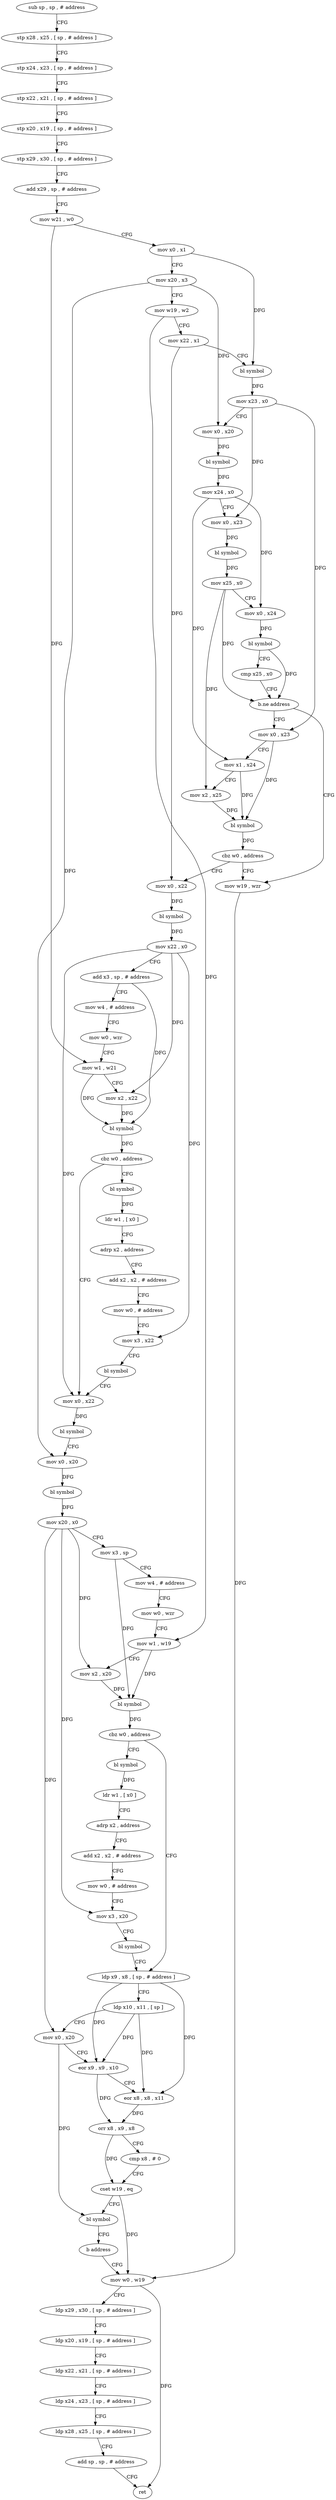 digraph "func" {
"4253192" [label = "sub sp , sp , # address" ]
"4253196" [label = "stp x28 , x25 , [ sp , # address ]" ]
"4253200" [label = "stp x24 , x23 , [ sp , # address ]" ]
"4253204" [label = "stp x22 , x21 , [ sp , # address ]" ]
"4253208" [label = "stp x20 , x19 , [ sp , # address ]" ]
"4253212" [label = "stp x29 , x30 , [ sp , # address ]" ]
"4253216" [label = "add x29 , sp , # address" ]
"4253220" [label = "mov w21 , w0" ]
"4253224" [label = "mov x0 , x1" ]
"4253228" [label = "mov x20 , x3" ]
"4253232" [label = "mov w19 , w2" ]
"4253236" [label = "mov x22 , x1" ]
"4253240" [label = "bl symbol" ]
"4253244" [label = "mov x23 , x0" ]
"4253248" [label = "mov x0 , x20" ]
"4253252" [label = "bl symbol" ]
"4253256" [label = "mov x24 , x0" ]
"4253260" [label = "mov x0 , x23" ]
"4253264" [label = "bl symbol" ]
"4253268" [label = "mov x25 , x0" ]
"4253272" [label = "mov x0 , x24" ]
"4253276" [label = "bl symbol" ]
"4253280" [label = "cmp x25 , x0" ]
"4253284" [label = "b.ne address" ]
"4253308" [label = "mov w19 , wzr" ]
"4253288" [label = "mov x0 , x23" ]
"4253312" [label = "mov w0 , w19" ]
"4253292" [label = "mov x1 , x24" ]
"4253296" [label = "mov x2 , x25" ]
"4253300" [label = "bl symbol" ]
"4253304" [label = "cbz w0 , address" ]
"4253344" [label = "mov x0 , x22" ]
"4253348" [label = "bl symbol" ]
"4253352" [label = "mov x22 , x0" ]
"4253356" [label = "add x3 , sp , # address" ]
"4253360" [label = "mov w4 , # address" ]
"4253364" [label = "mov w0 , wzr" ]
"4253368" [label = "mov w1 , w21" ]
"4253372" [label = "mov x2 , x22" ]
"4253376" [label = "bl symbol" ]
"4253380" [label = "cbz w0 , address" ]
"4253412" [label = "mov x0 , x22" ]
"4253384" [label = "bl symbol" ]
"4253416" [label = "bl symbol" ]
"4253420" [label = "mov x0 , x20" ]
"4253424" [label = "bl symbol" ]
"4253428" [label = "mov x20 , x0" ]
"4253432" [label = "mov x3 , sp" ]
"4253436" [label = "mov w4 , # address" ]
"4253440" [label = "mov w0 , wzr" ]
"4253444" [label = "mov w1 , w19" ]
"4253448" [label = "mov x2 , x20" ]
"4253452" [label = "bl symbol" ]
"4253456" [label = "cbz w0 , address" ]
"4253488" [label = "ldp x9 , x8 , [ sp , # address ]" ]
"4253460" [label = "bl symbol" ]
"4253388" [label = "ldr w1 , [ x0 ]" ]
"4253392" [label = "adrp x2 , address" ]
"4253396" [label = "add x2 , x2 , # address" ]
"4253400" [label = "mov w0 , # address" ]
"4253404" [label = "mov x3 , x22" ]
"4253408" [label = "bl symbol" ]
"4253492" [label = "ldp x10 , x11 , [ sp ]" ]
"4253496" [label = "mov x0 , x20" ]
"4253500" [label = "eor x9 , x9 , x10" ]
"4253504" [label = "eor x8 , x8 , x11" ]
"4253508" [label = "orr x8 , x9 , x8" ]
"4253512" [label = "cmp x8 , # 0" ]
"4253516" [label = "cset w19 , eq" ]
"4253520" [label = "bl symbol" ]
"4253524" [label = "b address" ]
"4253464" [label = "ldr w1 , [ x0 ]" ]
"4253468" [label = "adrp x2 , address" ]
"4253472" [label = "add x2 , x2 , # address" ]
"4253476" [label = "mov w0 , # address" ]
"4253480" [label = "mov x3 , x20" ]
"4253484" [label = "bl symbol" ]
"4253316" [label = "ldp x29 , x30 , [ sp , # address ]" ]
"4253320" [label = "ldp x20 , x19 , [ sp , # address ]" ]
"4253324" [label = "ldp x22 , x21 , [ sp , # address ]" ]
"4253328" [label = "ldp x24 , x23 , [ sp , # address ]" ]
"4253332" [label = "ldp x28 , x25 , [ sp , # address ]" ]
"4253336" [label = "add sp , sp , # address" ]
"4253340" [label = "ret" ]
"4253192" -> "4253196" [ label = "CFG" ]
"4253196" -> "4253200" [ label = "CFG" ]
"4253200" -> "4253204" [ label = "CFG" ]
"4253204" -> "4253208" [ label = "CFG" ]
"4253208" -> "4253212" [ label = "CFG" ]
"4253212" -> "4253216" [ label = "CFG" ]
"4253216" -> "4253220" [ label = "CFG" ]
"4253220" -> "4253224" [ label = "CFG" ]
"4253220" -> "4253368" [ label = "DFG" ]
"4253224" -> "4253228" [ label = "CFG" ]
"4253224" -> "4253240" [ label = "DFG" ]
"4253228" -> "4253232" [ label = "CFG" ]
"4253228" -> "4253248" [ label = "DFG" ]
"4253228" -> "4253420" [ label = "DFG" ]
"4253232" -> "4253236" [ label = "CFG" ]
"4253232" -> "4253444" [ label = "DFG" ]
"4253236" -> "4253240" [ label = "CFG" ]
"4253236" -> "4253344" [ label = "DFG" ]
"4253240" -> "4253244" [ label = "DFG" ]
"4253244" -> "4253248" [ label = "CFG" ]
"4253244" -> "4253260" [ label = "DFG" ]
"4253244" -> "4253288" [ label = "DFG" ]
"4253248" -> "4253252" [ label = "DFG" ]
"4253252" -> "4253256" [ label = "DFG" ]
"4253256" -> "4253260" [ label = "CFG" ]
"4253256" -> "4253272" [ label = "DFG" ]
"4253256" -> "4253292" [ label = "DFG" ]
"4253260" -> "4253264" [ label = "DFG" ]
"4253264" -> "4253268" [ label = "DFG" ]
"4253268" -> "4253272" [ label = "CFG" ]
"4253268" -> "4253284" [ label = "DFG" ]
"4253268" -> "4253296" [ label = "DFG" ]
"4253272" -> "4253276" [ label = "DFG" ]
"4253276" -> "4253280" [ label = "CFG" ]
"4253276" -> "4253284" [ label = "DFG" ]
"4253280" -> "4253284" [ label = "CFG" ]
"4253284" -> "4253308" [ label = "CFG" ]
"4253284" -> "4253288" [ label = "CFG" ]
"4253308" -> "4253312" [ label = "DFG" ]
"4253288" -> "4253292" [ label = "CFG" ]
"4253288" -> "4253300" [ label = "DFG" ]
"4253312" -> "4253316" [ label = "CFG" ]
"4253312" -> "4253340" [ label = "DFG" ]
"4253292" -> "4253296" [ label = "CFG" ]
"4253292" -> "4253300" [ label = "DFG" ]
"4253296" -> "4253300" [ label = "DFG" ]
"4253300" -> "4253304" [ label = "DFG" ]
"4253304" -> "4253344" [ label = "CFG" ]
"4253304" -> "4253308" [ label = "CFG" ]
"4253344" -> "4253348" [ label = "DFG" ]
"4253348" -> "4253352" [ label = "DFG" ]
"4253352" -> "4253356" [ label = "CFG" ]
"4253352" -> "4253372" [ label = "DFG" ]
"4253352" -> "4253412" [ label = "DFG" ]
"4253352" -> "4253404" [ label = "DFG" ]
"4253356" -> "4253360" [ label = "CFG" ]
"4253356" -> "4253376" [ label = "DFG" ]
"4253360" -> "4253364" [ label = "CFG" ]
"4253364" -> "4253368" [ label = "CFG" ]
"4253368" -> "4253372" [ label = "CFG" ]
"4253368" -> "4253376" [ label = "DFG" ]
"4253372" -> "4253376" [ label = "DFG" ]
"4253376" -> "4253380" [ label = "DFG" ]
"4253380" -> "4253412" [ label = "CFG" ]
"4253380" -> "4253384" [ label = "CFG" ]
"4253412" -> "4253416" [ label = "DFG" ]
"4253384" -> "4253388" [ label = "DFG" ]
"4253416" -> "4253420" [ label = "CFG" ]
"4253420" -> "4253424" [ label = "DFG" ]
"4253424" -> "4253428" [ label = "DFG" ]
"4253428" -> "4253432" [ label = "CFG" ]
"4253428" -> "4253448" [ label = "DFG" ]
"4253428" -> "4253496" [ label = "DFG" ]
"4253428" -> "4253480" [ label = "DFG" ]
"4253432" -> "4253436" [ label = "CFG" ]
"4253432" -> "4253452" [ label = "DFG" ]
"4253436" -> "4253440" [ label = "CFG" ]
"4253440" -> "4253444" [ label = "CFG" ]
"4253444" -> "4253448" [ label = "CFG" ]
"4253444" -> "4253452" [ label = "DFG" ]
"4253448" -> "4253452" [ label = "DFG" ]
"4253452" -> "4253456" [ label = "DFG" ]
"4253456" -> "4253488" [ label = "CFG" ]
"4253456" -> "4253460" [ label = "CFG" ]
"4253488" -> "4253492" [ label = "CFG" ]
"4253488" -> "4253500" [ label = "DFG" ]
"4253488" -> "4253504" [ label = "DFG" ]
"4253460" -> "4253464" [ label = "DFG" ]
"4253388" -> "4253392" [ label = "CFG" ]
"4253392" -> "4253396" [ label = "CFG" ]
"4253396" -> "4253400" [ label = "CFG" ]
"4253400" -> "4253404" [ label = "CFG" ]
"4253404" -> "4253408" [ label = "CFG" ]
"4253408" -> "4253412" [ label = "CFG" ]
"4253492" -> "4253496" [ label = "CFG" ]
"4253492" -> "4253500" [ label = "DFG" ]
"4253492" -> "4253504" [ label = "DFG" ]
"4253496" -> "4253500" [ label = "CFG" ]
"4253496" -> "4253520" [ label = "DFG" ]
"4253500" -> "4253504" [ label = "CFG" ]
"4253500" -> "4253508" [ label = "DFG" ]
"4253504" -> "4253508" [ label = "DFG" ]
"4253508" -> "4253512" [ label = "CFG" ]
"4253508" -> "4253516" [ label = "DFG" ]
"4253512" -> "4253516" [ label = "CFG" ]
"4253516" -> "4253520" [ label = "CFG" ]
"4253516" -> "4253312" [ label = "DFG" ]
"4253520" -> "4253524" [ label = "CFG" ]
"4253524" -> "4253312" [ label = "CFG" ]
"4253464" -> "4253468" [ label = "CFG" ]
"4253468" -> "4253472" [ label = "CFG" ]
"4253472" -> "4253476" [ label = "CFG" ]
"4253476" -> "4253480" [ label = "CFG" ]
"4253480" -> "4253484" [ label = "CFG" ]
"4253484" -> "4253488" [ label = "CFG" ]
"4253316" -> "4253320" [ label = "CFG" ]
"4253320" -> "4253324" [ label = "CFG" ]
"4253324" -> "4253328" [ label = "CFG" ]
"4253328" -> "4253332" [ label = "CFG" ]
"4253332" -> "4253336" [ label = "CFG" ]
"4253336" -> "4253340" [ label = "CFG" ]
}
